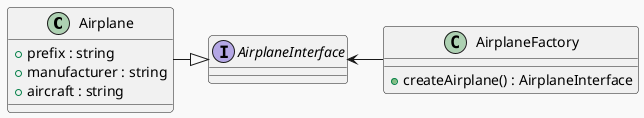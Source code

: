 @startuml airplane
!theme mars

class Airplane {
   +prefix : string
   +manufacturer : string
   +aircraft : string
}

interface AirplaneInterface {
}

class AirplaneFactory {
   +createAirplane() : AirplaneInterface
}

Airplane --right|> AirplaneInterface
AirplaneFactory --left> AirplaneInterface

@enduml